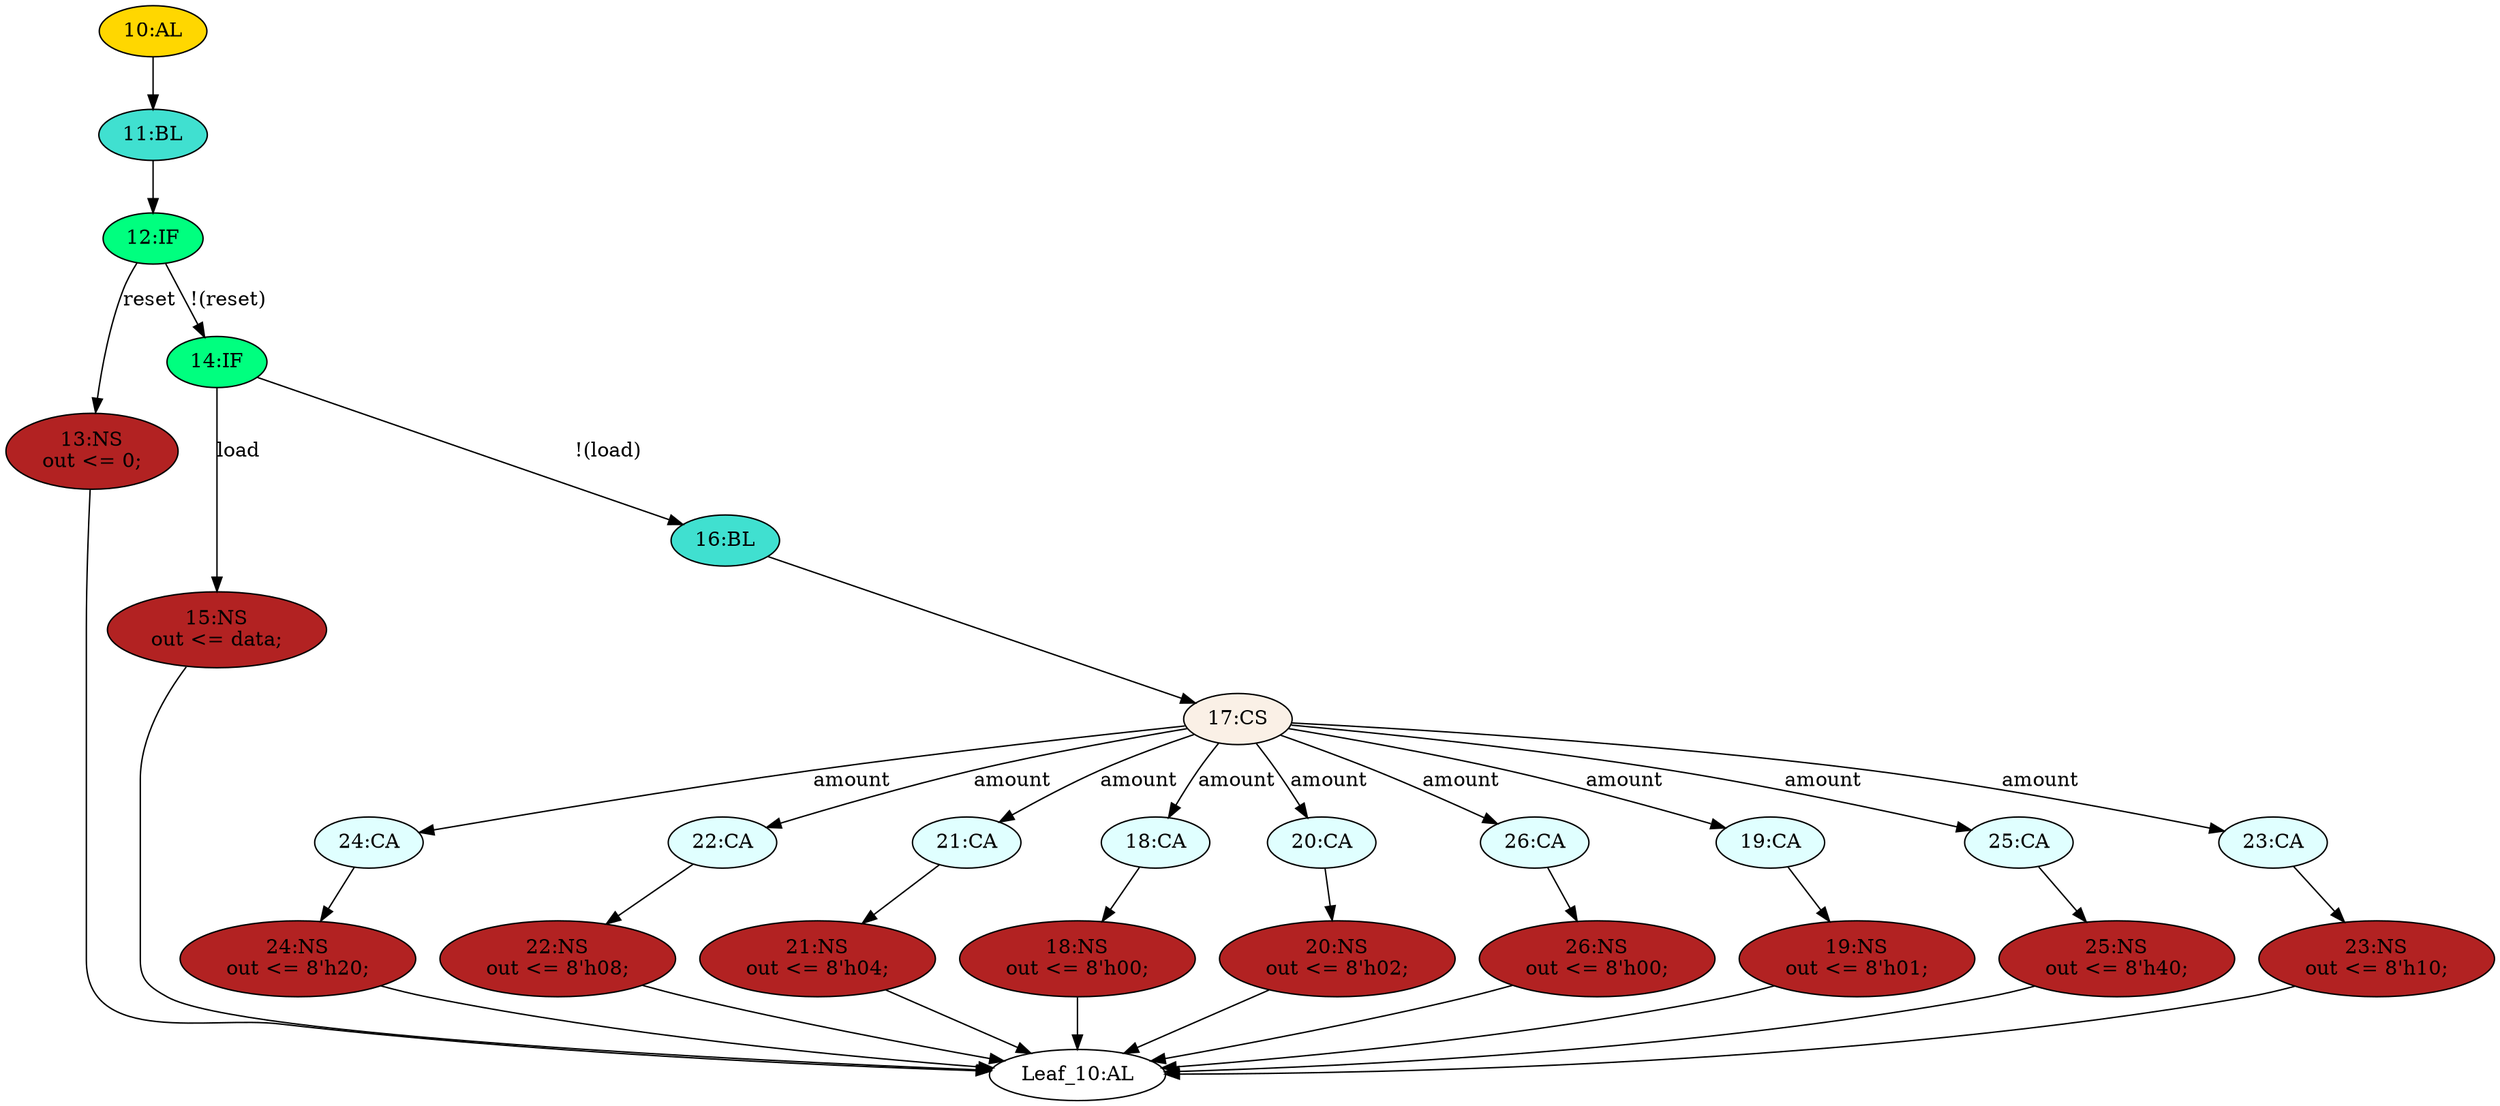 strict digraph "" {
	node [label="\N"];
	"24:CA"	[ast="<pyverilog.vparser.ast.Case object at 0x7efc4028c9d0>",
		fillcolor=lightcyan,
		label="24:CA",
		statements="[]",
		style=filled,
		typ=Case];
	"24:NS"	[ast="<pyverilog.vparser.ast.NonblockingSubstitution object at 0x7efc4028cb10>",
		fillcolor=firebrick,
		label="24:NS
out <= 8'h20;",
		statements="[<pyverilog.vparser.ast.NonblockingSubstitution object at 0x7efc4028cb10>]",
		style=filled,
		typ=NonblockingSubstitution];
	"24:CA" -> "24:NS"	[cond="[]",
		lineno=None];
	"23:NS"	[ast="<pyverilog.vparser.ast.NonblockingSubstitution object at 0x7efc4028cc90>",
		fillcolor=firebrick,
		label="23:NS
out <= 8'h10;",
		statements="[<pyverilog.vparser.ast.NonblockingSubstitution object at 0x7efc4028cc90>]",
		style=filled,
		typ=NonblockingSubstitution];
	"Leaf_10:AL"	[def_var="['out']",
		label="Leaf_10:AL"];
	"23:NS" -> "Leaf_10:AL"	[cond="[]",
		lineno=None];
	"11:BL"	[ast="<pyverilog.vparser.ast.Block object at 0x7efc4028ce10>",
		fillcolor=turquoise,
		label="11:BL",
		statements="[]",
		style=filled,
		typ=Block];
	"12:IF"	[ast="<pyverilog.vparser.ast.IfStatement object at 0x7efc4028ce50>",
		fillcolor=springgreen,
		label="12:IF",
		statements="[]",
		style=filled,
		typ=IfStatement];
	"11:BL" -> "12:IF"	[cond="[]",
		lineno=None];
	"19:NS"	[ast="<pyverilog.vparser.ast.NonblockingSubstitution object at 0x7efc402b0290>",
		fillcolor=firebrick,
		label="19:NS
out <= 8'h01;",
		statements="[<pyverilog.vparser.ast.NonblockingSubstitution object at 0x7efc402b0290>]",
		style=filled,
		typ=NonblockingSubstitution];
	"19:NS" -> "Leaf_10:AL"	[cond="[]",
		lineno=None];
	"20:NS"	[ast="<pyverilog.vparser.ast.NonblockingSubstitution object at 0x7efc402b0490>",
		fillcolor=firebrick,
		label="20:NS
out <= 8'h02;",
		statements="[<pyverilog.vparser.ast.NonblockingSubstitution object at 0x7efc402b0490>]",
		style=filled,
		typ=NonblockingSubstitution];
	"20:NS" -> "Leaf_10:AL"	[cond="[]",
		lineno=None];
	"17:CS"	[ast="<pyverilog.vparser.ast.CaseStatement object at 0x7efc4028cf50>",
		fillcolor=linen,
		label="17:CS",
		statements="[]",
		style=filled,
		typ=CaseStatement];
	"17:CS" -> "24:CA"	[cond="['amount']",
		label=amount,
		lineno=17];
	"22:CA"	[ast="<pyverilog.vparser.ast.Case object at 0x7efc402b0810>",
		fillcolor=lightcyan,
		label="22:CA",
		statements="[]",
		style=filled,
		typ=Case];
	"17:CS" -> "22:CA"	[cond="['amount']",
		label=amount,
		lineno=17];
	"21:CA"	[ast="<pyverilog.vparser.ast.Case object at 0x7efc402b0610>",
		fillcolor=lightcyan,
		label="21:CA",
		statements="[]",
		style=filled,
		typ=Case];
	"17:CS" -> "21:CA"	[cond="['amount']",
		label=amount,
		lineno=17];
	"18:CA"	[ast="<pyverilog.vparser.ast.Case object at 0x7efc402b0050>",
		fillcolor=lightcyan,
		label="18:CA",
		statements="[]",
		style=filled,
		typ=Case];
	"17:CS" -> "18:CA"	[cond="['amount']",
		label=amount,
		lineno=17];
	"20:CA"	[ast="<pyverilog.vparser.ast.Case object at 0x7efc402b0410>",
		fillcolor=lightcyan,
		label="20:CA",
		statements="[]",
		style=filled,
		typ=Case];
	"17:CS" -> "20:CA"	[cond="['amount']",
		label=amount,
		lineno=17];
	"26:CA"	[ast="<pyverilog.vparser.ast.Case object at 0x7efc402b0cd0>",
		fillcolor=lightcyan,
		label="26:CA",
		statements="[]",
		style=filled,
		typ=Case];
	"17:CS" -> "26:CA"	[cond="['amount']",
		label=amount,
		lineno=17];
	"19:CA"	[ast="<pyverilog.vparser.ast.Case object at 0x7efc402b0210>",
		fillcolor=lightcyan,
		label="19:CA",
		statements="[]",
		style=filled,
		typ=Case];
	"17:CS" -> "19:CA"	[cond="['amount']",
		label=amount,
		lineno=17];
	"25:CA"	[ast="<pyverilog.vparser.ast.Case object at 0x7efc402b0ad0>",
		fillcolor=lightcyan,
		label="25:CA",
		statements="[]",
		style=filled,
		typ=Case];
	"17:CS" -> "25:CA"	[cond="['amount']",
		label=amount,
		lineno=17];
	"23:CA"	[ast="<pyverilog.vparser.ast.Case object at 0x7efc402b0a10>",
		fillcolor=lightcyan,
		label="23:CA",
		statements="[]",
		style=filled,
		typ=Case];
	"17:CS" -> "23:CA"	[cond="['amount']",
		label=amount,
		lineno=17];
	"26:NS"	[ast="<pyverilog.vparser.ast.NonblockingSubstitution object at 0x7efc402b0d10>",
		fillcolor=firebrick,
		label="26:NS
out <= 8'h00;",
		statements="[<pyverilog.vparser.ast.NonblockingSubstitution object at 0x7efc402b0d10>]",
		style=filled,
		typ=NonblockingSubstitution];
	"26:NS" -> "Leaf_10:AL"	[cond="[]",
		lineno=None];
	"10:AL"	[ast="<pyverilog.vparser.ast.Always object at 0x7efc402ae290>",
		clk_sens=True,
		fillcolor=gold,
		label="10:AL",
		sens="['clk', 'reset']",
		statements="[]",
		style=filled,
		typ=Always,
		use_var="['load', 'reset', 'amount', 'data']"];
	"10:AL" -> "11:BL"	[cond="[]",
		lineno=None];
	"18:NS"	[ast="<pyverilog.vparser.ast.NonblockingSubstitution object at 0x7efc402b00d0>",
		fillcolor=firebrick,
		label="18:NS
out <= 8'h00;",
		statements="[<pyverilog.vparser.ast.NonblockingSubstitution object at 0x7efc402b00d0>]",
		style=filled,
		typ=NonblockingSubstitution];
	"18:NS" -> "Leaf_10:AL"	[cond="[]",
		lineno=None];
	"22:NS"	[ast="<pyverilog.vparser.ast.NonblockingSubstitution object at 0x7efc402b0890>",
		fillcolor=firebrick,
		label="22:NS
out <= 8'h08;",
		statements="[<pyverilog.vparser.ast.NonblockingSubstitution object at 0x7efc402b0890>]",
		style=filled,
		typ=NonblockingSubstitution];
	"22:NS" -> "Leaf_10:AL"	[cond="[]",
		lineno=None];
	"25:NS"	[ast="<pyverilog.vparser.ast.NonblockingSubstitution object at 0x7efc402b0b50>",
		fillcolor=firebrick,
		label="25:NS
out <= 8'h40;",
		statements="[<pyverilog.vparser.ast.NonblockingSubstitution object at 0x7efc402b0b50>]",
		style=filled,
		typ=NonblockingSubstitution];
	"25:NS" -> "Leaf_10:AL"	[cond="[]",
		lineno=None];
	"13:NS"	[ast="<pyverilog.vparser.ast.NonblockingSubstitution object at 0x7efc402ae090>",
		fillcolor=firebrick,
		label="13:NS
out <= 0;",
		statements="[<pyverilog.vparser.ast.NonblockingSubstitution object at 0x7efc402ae090>]",
		style=filled,
		typ=NonblockingSubstitution];
	"12:IF" -> "13:NS"	[cond="['reset']",
		label=reset,
		lineno=12];
	"14:IF"	[ast="<pyverilog.vparser.ast.IfStatement object at 0x7efc4028ced0>",
		fillcolor=springgreen,
		label="14:IF",
		statements="[]",
		style=filled,
		typ=IfStatement];
	"12:IF" -> "14:IF"	[cond="['reset']",
		label="!(reset)",
		lineno=12];
	"22:CA" -> "22:NS"	[cond="[]",
		lineno=None];
	"21:NS"	[ast="<pyverilog.vparser.ast.NonblockingSubstitution object at 0x7efc402b0690>",
		fillcolor=firebrick,
		label="21:NS
out <= 8'h04;",
		statements="[<pyverilog.vparser.ast.NonblockingSubstitution object at 0x7efc402b0690>]",
		style=filled,
		typ=NonblockingSubstitution];
	"21:CA" -> "21:NS"	[cond="[]",
		lineno=None];
	"18:CA" -> "18:NS"	[cond="[]",
		lineno=None];
	"15:NS"	[ast="<pyverilog.vparser.ast.NonblockingSubstitution object at 0x7efc402b0ed0>",
		fillcolor=firebrick,
		label="15:NS
out <= data;",
		statements="[<pyverilog.vparser.ast.NonblockingSubstitution object at 0x7efc402b0ed0>]",
		style=filled,
		typ=NonblockingSubstitution];
	"15:NS" -> "Leaf_10:AL"	[cond="[]",
		lineno=None];
	"20:CA" -> "20:NS"	[cond="[]",
		lineno=None];
	"13:NS" -> "Leaf_10:AL"	[cond="[]",
		lineno=None];
	"24:NS" -> "Leaf_10:AL"	[cond="[]",
		lineno=None];
	"26:CA" -> "26:NS"	[cond="[]",
		lineno=None];
	"19:CA" -> "19:NS"	[cond="[]",
		lineno=None];
	"25:CA" -> "25:NS"	[cond="[]",
		lineno=None];
	"14:IF" -> "15:NS"	[cond="['load']",
		label=load,
		lineno=14];
	"16:BL"	[ast="<pyverilog.vparser.ast.Block object at 0x7efc4028cf10>",
		fillcolor=turquoise,
		label="16:BL",
		statements="[]",
		style=filled,
		typ=Block];
	"14:IF" -> "16:BL"	[cond="['load']",
		label="!(load)",
		lineno=14];
	"23:CA" -> "23:NS"	[cond="[]",
		lineno=None];
	"16:BL" -> "17:CS"	[cond="[]",
		lineno=None];
	"21:NS" -> "Leaf_10:AL"	[cond="[]",
		lineno=None];
}
